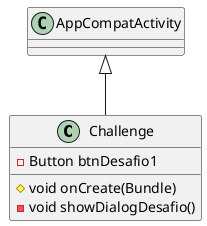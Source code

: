 @startuml
class Challenge {
- Button btnDesafio1
# void onCreate(Bundle)
- void showDialogDesafio()
}


AppCompatActivity <|-- Challenge
@enduml